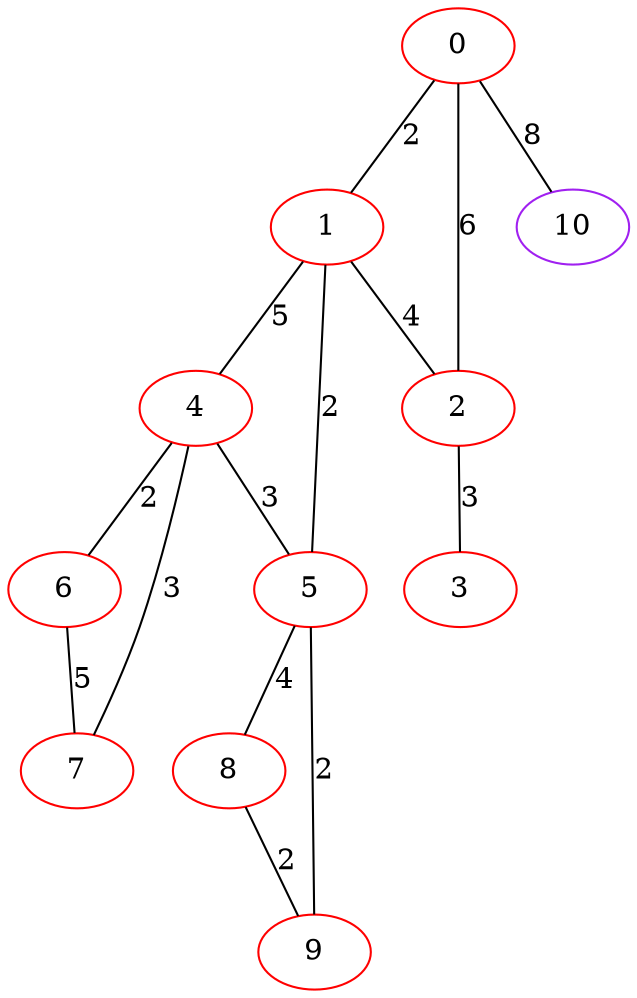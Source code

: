 graph "" {
0 [color=red, weight=1];
1 [color=red, weight=1];
2 [color=red, weight=1];
3 [color=red, weight=1];
4 [color=red, weight=1];
5 [color=red, weight=1];
6 [color=red, weight=1];
7 [color=red, weight=1];
8 [color=red, weight=1];
9 [color=red, weight=1];
10 [color=purple, weight=4];
0 -- 1  [key=0, label=2];
0 -- 2  [key=0, label=6];
0 -- 10  [key=0, label=8];
1 -- 2  [key=0, label=4];
1 -- 4  [key=0, label=5];
1 -- 5  [key=0, label=2];
2 -- 3  [key=0, label=3];
4 -- 5  [key=0, label=3];
4 -- 6  [key=0, label=2];
4 -- 7  [key=0, label=3];
5 -- 8  [key=0, label=4];
5 -- 9  [key=0, label=2];
6 -- 7  [key=0, label=5];
8 -- 9  [key=0, label=2];
}
